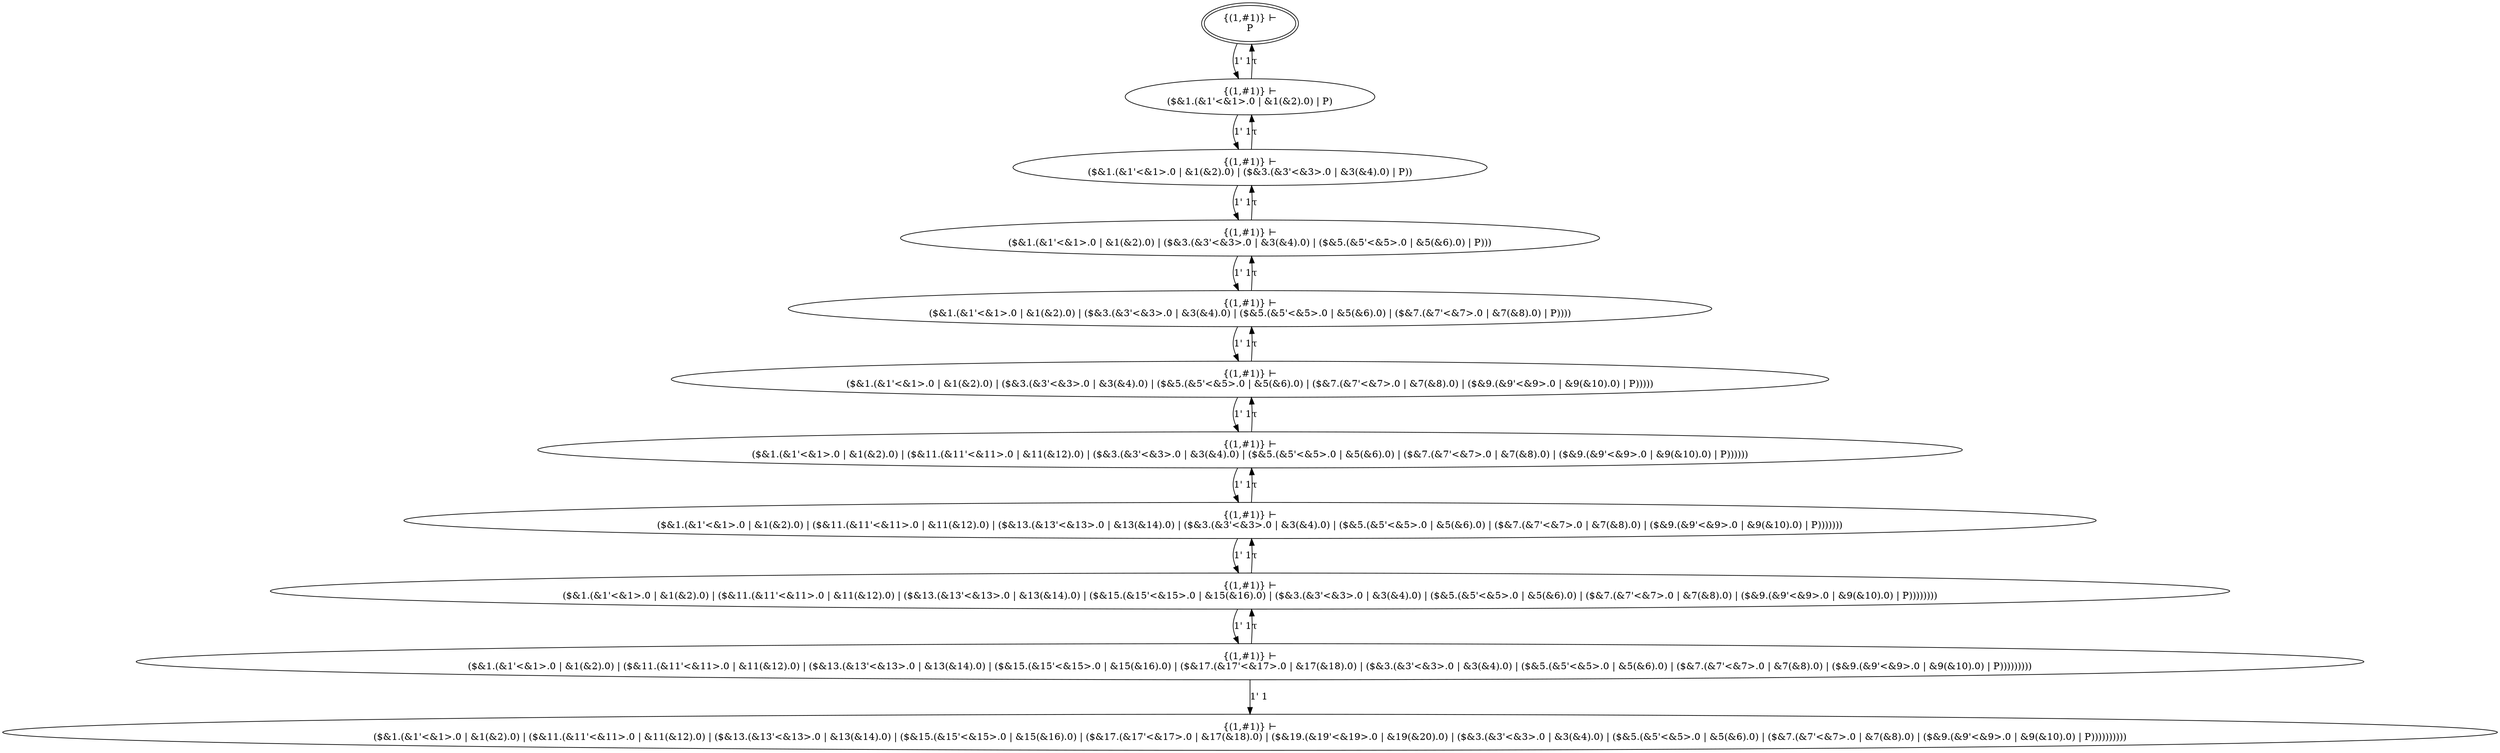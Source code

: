 digraph {
    s0 [peripheries=2,label="{(1,#1)} ⊢
P"]
    s1 [label="{(1,#1)} ⊢
($&1.(&1'<&1>.0 | &1(&2).0) | P)"]
    s2 [label="{(1,#1)} ⊢
($&1.(&1'<&1>.0 | &1(&2).0) | ($&3.(&3'<&3>.0 | &3(&4).0) | P))"]
    s3 [label="{(1,#1)} ⊢
($&1.(&1'<&1>.0 | &1(&2).0) | ($&3.(&3'<&3>.0 | &3(&4).0) | ($&5.(&5'<&5>.0 | &5(&6).0) | P)))"]
    s4 [label="{(1,#1)} ⊢
($&1.(&1'<&1>.0 | &1(&2).0) | ($&3.(&3'<&3>.0 | &3(&4).0) | ($&5.(&5'<&5>.0 | &5(&6).0) | ($&7.(&7'<&7>.0 | &7(&8).0) | P))))"]
    s5 [label="{(1,#1)} ⊢
($&1.(&1'<&1>.0 | &1(&2).0) | ($&3.(&3'<&3>.0 | &3(&4).0) | ($&5.(&5'<&5>.0 | &5(&6).0) | ($&7.(&7'<&7>.0 | &7(&8).0) | ($&9.(&9'<&9>.0 | &9(&10).0) | P)))))"]
    s6 [label="{(1,#1)} ⊢
($&1.(&1'<&1>.0 | &1(&2).0) | ($&11.(&11'<&11>.0 | &11(&12).0) | ($&3.(&3'<&3>.0 | &3(&4).0) | ($&5.(&5'<&5>.0 | &5(&6).0) | ($&7.(&7'<&7>.0 | &7(&8).0) | ($&9.(&9'<&9>.0 | &9(&10).0) | P))))))"]
    s7 [label="{(1,#1)} ⊢
($&1.(&1'<&1>.0 | &1(&2).0) | ($&11.(&11'<&11>.0 | &11(&12).0) | ($&13.(&13'<&13>.0 | &13(&14).0) | ($&3.(&3'<&3>.0 | &3(&4).0) | ($&5.(&5'<&5>.0 | &5(&6).0) | ($&7.(&7'<&7>.0 | &7(&8).0) | ($&9.(&9'<&9>.0 | &9(&10).0) | P)))))))"]
    s8 [label="{(1,#1)} ⊢
($&1.(&1'<&1>.0 | &1(&2).0) | ($&11.(&11'<&11>.0 | &11(&12).0) | ($&13.(&13'<&13>.0 | &13(&14).0) | ($&15.(&15'<&15>.0 | &15(&16).0) | ($&3.(&3'<&3>.0 | &3(&4).0) | ($&5.(&5'<&5>.0 | &5(&6).0) | ($&7.(&7'<&7>.0 | &7(&8).0) | ($&9.(&9'<&9>.0 | &9(&10).0) | P))))))))"]
    s9 [label="{(1,#1)} ⊢
($&1.(&1'<&1>.0 | &1(&2).0) | ($&11.(&11'<&11>.0 | &11(&12).0) | ($&13.(&13'<&13>.0 | &13(&14).0) | ($&15.(&15'<&15>.0 | &15(&16).0) | ($&17.(&17'<&17>.0 | &17(&18).0) | ($&3.(&3'<&3>.0 | &3(&4).0) | ($&5.(&5'<&5>.0 | &5(&6).0) | ($&7.(&7'<&7>.0 | &7(&8).0) | ($&9.(&9'<&9>.0 | &9(&10).0) | P)))))))))"]
    s10 [label="{(1,#1)} ⊢
($&1.(&1'<&1>.0 | &1(&2).0) | ($&11.(&11'<&11>.0 | &11(&12).0) | ($&13.(&13'<&13>.0 | &13(&14).0) | ($&15.(&15'<&15>.0 | &15(&16).0) | ($&17.(&17'<&17>.0 | &17(&18).0) | ($&19.(&19'<&19>.0 | &19(&20).0) | ($&3.(&3'<&3>.0 | &3(&4).0) | ($&5.(&5'<&5>.0 | &5(&6).0) | ($&7.(&7'<&7>.0 | &7(&8).0) | ($&9.(&9'<&9>.0 | &9(&10).0) | P))))))))))"]

    s0 -> s1 [label="1' 1"]
    s1 -> s0 [label="τ"]
    s1 -> s2 [label="1' 1"]
    s2 -> s1 [label="τ"]
    s2 -> s3 [label="1' 1"]
    s3 -> s2 [label="τ"]
    s3 -> s4 [label="1' 1"]
    s4 -> s3 [label="τ"]
    s4 -> s5 [label="1' 1"]
    s5 -> s4 [label="τ"]
    s5 -> s6 [label="1' 1"]
    s6 -> s5 [label="τ"]
    s6 -> s7 [label="1' 1"]
    s7 -> s6 [label="τ"]
    s7 -> s8 [label="1' 1"]
    s8 -> s7 [label="τ"]
    s8 -> s9 [label="1' 1"]
    s9 -> s8 [label="τ"]
    s9 -> s10 [label="1' 1"]
}
